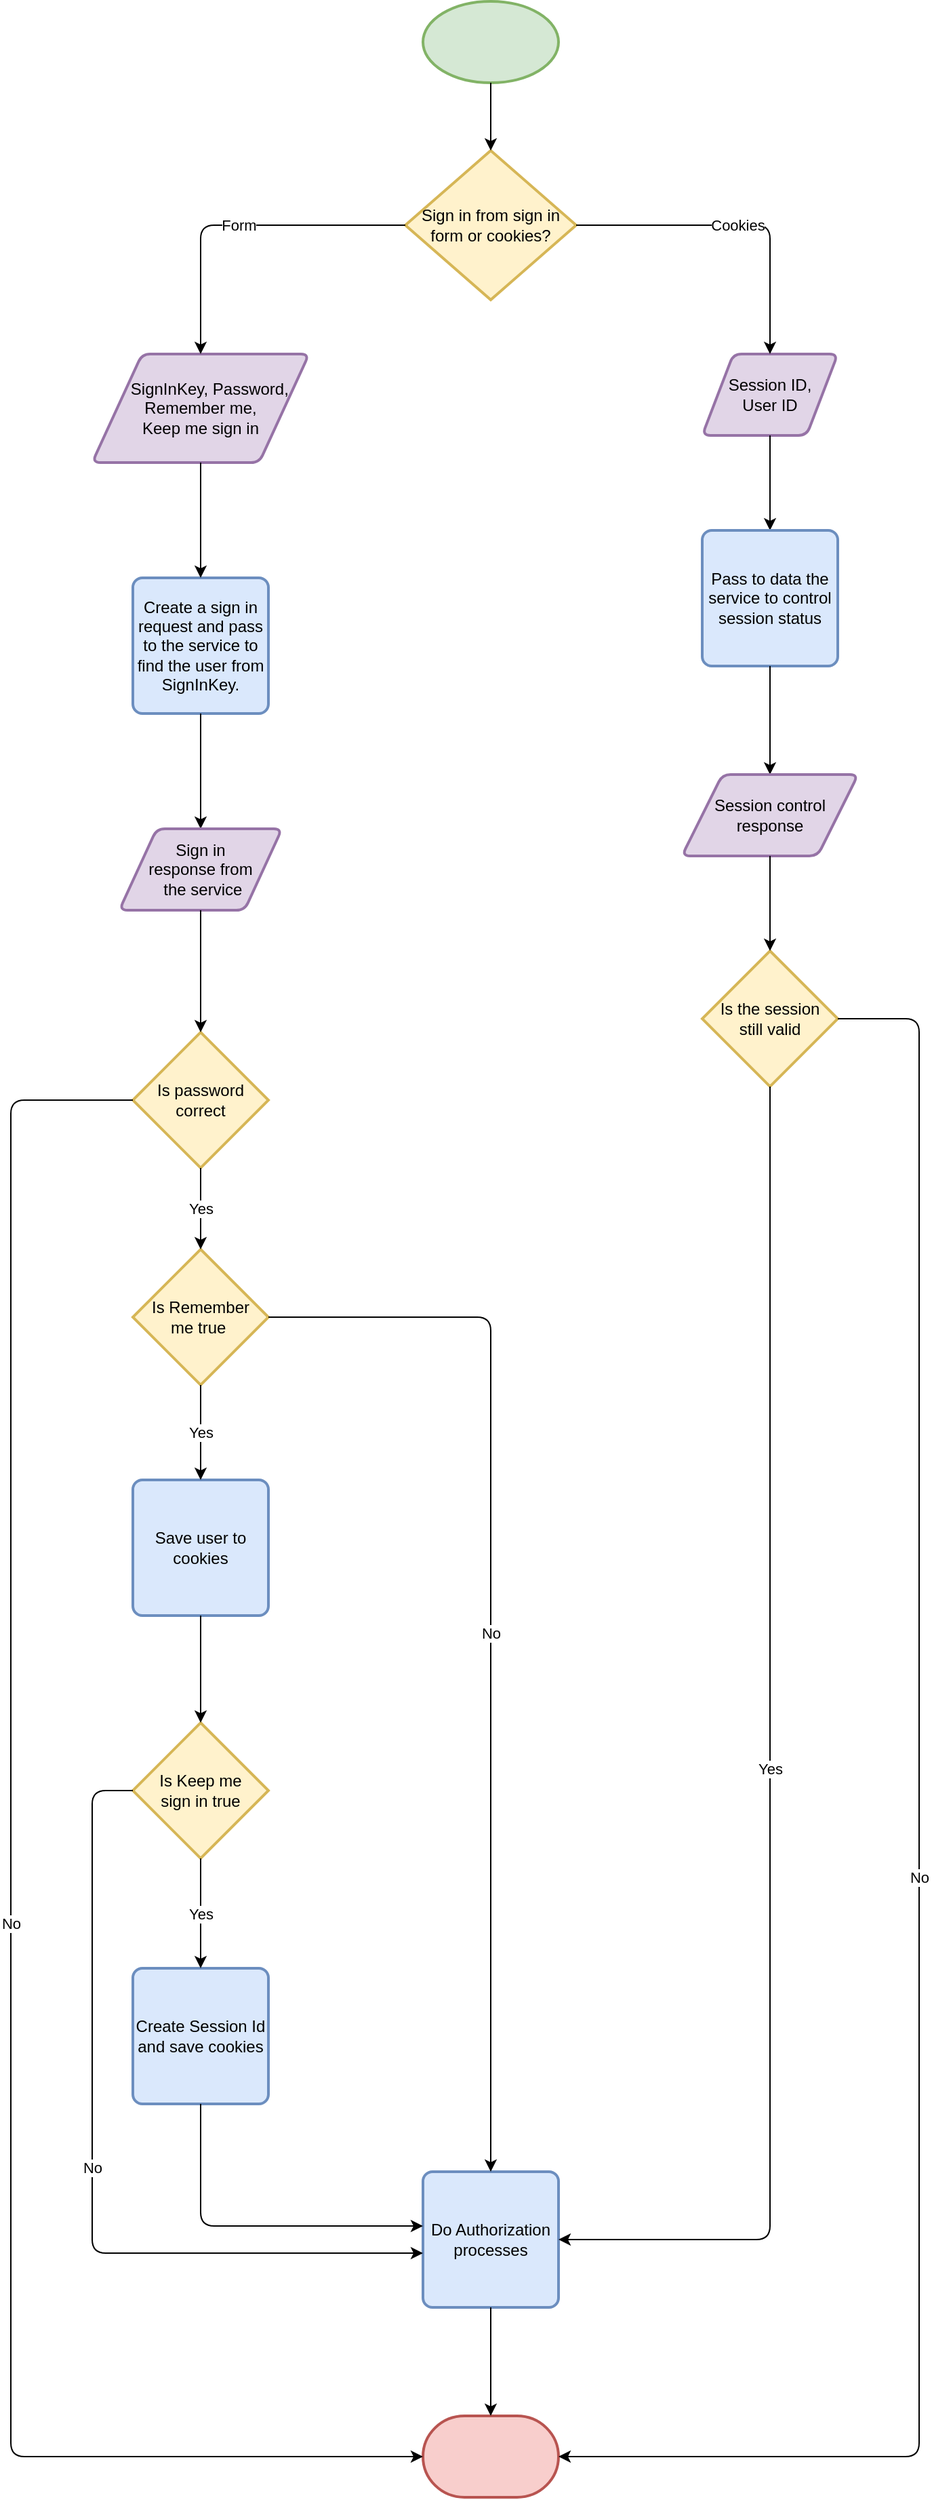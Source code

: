 <mxfile version="13.7.9" type="device"><diagram id="ZtFq8vdgT5EbmxiIu4eU" name="Page-1"><mxGraphModel dx="1323" dy="894" grid="1" gridSize="10" guides="1" tooltips="1" connect="1" arrows="1" fold="1" page="1" pageScale="1" pageWidth="827" pageHeight="1169" math="0" shadow="0"><root><mxCell id="0"/><mxCell id="1" parent="0"/><mxCell id="nTmnlZrJArRJ8cjO2hf8-1" value="" style="strokeWidth=2;html=1;shape=mxgraph.flowchart.start_1;whiteSpace=wrap;fillColor=#d5e8d4;strokeColor=#82b366;" vertex="1" parent="1"><mxGeometry x="364" y="60" width="100" height="60" as="geometry"/></mxCell><mxCell id="nTmnlZrJArRJ8cjO2hf8-3" value="Sign in from sign in form or cookies?" style="strokeWidth=2;html=1;shape=mxgraph.flowchart.decision;whiteSpace=wrap;fillColor=#fff2cc;strokeColor=#d6b656;" vertex="1" parent="1"><mxGeometry x="351" y="170" width="126" height="110" as="geometry"/></mxCell><mxCell id="nTmnlZrJArRJ8cjO2hf8-4" value="&amp;nbsp; &amp;nbsp; SignInKey, Password, Remember me,&lt;br&gt;Keep me sign in" style="shape=parallelogram;html=1;strokeWidth=2;perimeter=parallelogramPerimeter;whiteSpace=wrap;rounded=1;arcSize=12;size=0.23;fillColor=#e1d5e7;strokeColor=#9673a6;" vertex="1" parent="1"><mxGeometry x="120" y="320" width="160" height="80" as="geometry"/></mxCell><mxCell id="nTmnlZrJArRJ8cjO2hf8-5" value="" style="endArrow=classic;html=1;" edge="1" parent="1" source="nTmnlZrJArRJ8cjO2hf8-1" target="nTmnlZrJArRJ8cjO2hf8-3"><mxGeometry width="50" height="50" relative="1" as="geometry"><mxPoint x="240" y="200" as="sourcePoint"/><mxPoint x="290" y="150" as="targetPoint"/></mxGeometry></mxCell><mxCell id="nTmnlZrJArRJ8cjO2hf8-6" value="Session ID, &lt;br&gt;User ID" style="shape=parallelogram;html=1;strokeWidth=2;perimeter=parallelogramPerimeter;whiteSpace=wrap;rounded=1;arcSize=12;size=0.23;fillColor=#e1d5e7;strokeColor=#9673a6;" vertex="1" parent="1"><mxGeometry x="570" y="320" width="100" height="60" as="geometry"/></mxCell><mxCell id="nTmnlZrJArRJ8cjO2hf8-7" value="" style="endArrow=classic;html=1;edgeStyle=orthogonalEdgeStyle;" edge="1" parent="1" source="nTmnlZrJArRJ8cjO2hf8-3" target="nTmnlZrJArRJ8cjO2hf8-4"><mxGeometry relative="1" as="geometry"><mxPoint x="200" y="240" as="sourcePoint"/><mxPoint x="300" y="240" as="targetPoint"/></mxGeometry></mxCell><mxCell id="nTmnlZrJArRJ8cjO2hf8-8" value="Form" style="edgeLabel;resizable=0;html=1;align=center;verticalAlign=middle;" connectable="0" vertex="1" parent="nTmnlZrJArRJ8cjO2hf8-7"><mxGeometry relative="1" as="geometry"/></mxCell><mxCell id="nTmnlZrJArRJ8cjO2hf8-9" value="" style="endArrow=classic;html=1;edgeStyle=orthogonalEdgeStyle;" edge="1" parent="1" source="nTmnlZrJArRJ8cjO2hf8-3" target="nTmnlZrJArRJ8cjO2hf8-6"><mxGeometry relative="1" as="geometry"><mxPoint x="580" y="210" as="sourcePoint"/><mxPoint x="680" y="210" as="targetPoint"/></mxGeometry></mxCell><mxCell id="nTmnlZrJArRJ8cjO2hf8-10" value="Cookies" style="edgeLabel;resizable=0;html=1;align=center;verticalAlign=middle;" connectable="0" vertex="1" parent="nTmnlZrJArRJ8cjO2hf8-9"><mxGeometry relative="1" as="geometry"/></mxCell><mxCell id="nTmnlZrJArRJ8cjO2hf8-11" value="Create a sign in request and pass to the service to find the user from SignInKey." style="rounded=1;whiteSpace=wrap;html=1;absoluteArcSize=1;arcSize=14;strokeWidth=2;fillColor=#dae8fc;strokeColor=#6c8ebf;" vertex="1" parent="1"><mxGeometry x="150" y="485" width="100" height="100" as="geometry"/></mxCell><mxCell id="nTmnlZrJArRJ8cjO2hf8-12" value="Is password correct" style="strokeWidth=2;html=1;shape=mxgraph.flowchart.decision;whiteSpace=wrap;fillColor=#fff2cc;strokeColor=#d6b656;" vertex="1" parent="1"><mxGeometry x="150" y="820" width="100" height="100" as="geometry"/></mxCell><mxCell id="nTmnlZrJArRJ8cjO2hf8-13" value="Is Remember &lt;br&gt;me true&amp;nbsp;" style="strokeWidth=2;html=1;shape=mxgraph.flowchart.decision;whiteSpace=wrap;fillColor=#fff2cc;strokeColor=#d6b656;" vertex="1" parent="1"><mxGeometry x="150" y="980" width="100" height="100" as="geometry"/></mxCell><mxCell id="nTmnlZrJArRJ8cjO2hf8-14" value="Save user to cookies" style="rounded=1;whiteSpace=wrap;html=1;absoluteArcSize=1;arcSize=14;strokeWidth=2;fillColor=#dae8fc;strokeColor=#6c8ebf;" vertex="1" parent="1"><mxGeometry x="150" y="1150" width="100" height="100" as="geometry"/></mxCell><mxCell id="nTmnlZrJArRJ8cjO2hf8-15" value="Is Keep me &lt;br&gt;sign in true" style="strokeWidth=2;html=1;shape=mxgraph.flowchart.decision;whiteSpace=wrap;fillColor=#fff2cc;strokeColor=#d6b656;" vertex="1" parent="1"><mxGeometry x="150" y="1329" width="100" height="100" as="geometry"/></mxCell><mxCell id="nTmnlZrJArRJ8cjO2hf8-16" value="Create Session Id and save cookies" style="rounded=1;whiteSpace=wrap;html=1;absoluteArcSize=1;arcSize=14;strokeWidth=2;fillColor=#dae8fc;strokeColor=#6c8ebf;" vertex="1" parent="1"><mxGeometry x="150" y="1510" width="100" height="100" as="geometry"/></mxCell><mxCell id="nTmnlZrJArRJ8cjO2hf8-17" value="Is the session &lt;br&gt;still valid" style="strokeWidth=2;html=1;shape=mxgraph.flowchart.decision;whiteSpace=wrap;fillColor=#fff2cc;strokeColor=#d6b656;" vertex="1" parent="1"><mxGeometry x="570" y="760" width="100" height="100" as="geometry"/></mxCell><mxCell id="nTmnlZrJArRJ8cjO2hf8-18" value="Do Authorization processes" style="rounded=1;whiteSpace=wrap;html=1;absoluteArcSize=1;arcSize=14;strokeWidth=2;fillColor=#dae8fc;strokeColor=#6c8ebf;" vertex="1" parent="1"><mxGeometry x="364" y="1660" width="100" height="100" as="geometry"/></mxCell><mxCell id="nTmnlZrJArRJ8cjO2hf8-19" value="" style="strokeWidth=2;html=1;shape=mxgraph.flowchart.terminator;whiteSpace=wrap;fillColor=#f8cecc;strokeColor=#b85450;" vertex="1" parent="1"><mxGeometry x="364" y="1840" width="100" height="60" as="geometry"/></mxCell><mxCell id="nTmnlZrJArRJ8cjO2hf8-20" value="" style="endArrow=classic;html=1;" edge="1" parent="1" source="nTmnlZrJArRJ8cjO2hf8-18" target="nTmnlZrJArRJ8cjO2hf8-19"><mxGeometry width="50" height="50" relative="1" as="geometry"><mxPoint x="470" y="1850" as="sourcePoint"/><mxPoint x="520" y="1800" as="targetPoint"/></mxGeometry></mxCell><mxCell id="nTmnlZrJArRJ8cjO2hf8-21" value="" style="endArrow=classic;html=1;" edge="1" parent="1" source="nTmnlZrJArRJ8cjO2hf8-4" target="nTmnlZrJArRJ8cjO2hf8-11"><mxGeometry width="50" height="50" relative="1" as="geometry"><mxPoint x="370" y="540" as="sourcePoint"/><mxPoint x="420" y="490" as="targetPoint"/></mxGeometry></mxCell><mxCell id="nTmnlZrJArRJ8cjO2hf8-22" value="" style="endArrow=classic;html=1;" edge="1" parent="1" source="nTmnlZrJArRJ8cjO2hf8-6" target="nTmnlZrJArRJ8cjO2hf8-45"><mxGeometry width="50" height="50" relative="1" as="geometry"><mxPoint x="520" y="630" as="sourcePoint"/><mxPoint x="570" y="580" as="targetPoint"/></mxGeometry></mxCell><mxCell id="nTmnlZrJArRJ8cjO2hf8-23" value="" style="endArrow=classic;html=1;edgeStyle=orthogonalEdgeStyle;" edge="1" parent="1" source="nTmnlZrJArRJ8cjO2hf8-17" target="nTmnlZrJArRJ8cjO2hf8-18"><mxGeometry relative="1" as="geometry"><mxPoint x="580" y="640" as="sourcePoint"/><mxPoint x="620" y="1640" as="targetPoint"/><Array as="points"><mxPoint x="620" y="1710"/></Array></mxGeometry></mxCell><mxCell id="nTmnlZrJArRJ8cjO2hf8-24" value="Yes" style="edgeLabel;resizable=0;html=1;align=center;verticalAlign=middle;" connectable="0" vertex="1" parent="nTmnlZrJArRJ8cjO2hf8-23"><mxGeometry relative="1" as="geometry"/></mxCell><mxCell id="nTmnlZrJArRJ8cjO2hf8-25" value="" style="endArrow=classic;html=1;edgeStyle=orthogonalEdgeStyle;" edge="1" parent="1" source="nTmnlZrJArRJ8cjO2hf8-17" target="nTmnlZrJArRJ8cjO2hf8-19"><mxGeometry relative="1" as="geometry"><mxPoint x="700" y="590" as="sourcePoint"/><mxPoint x="650" y="1760" as="targetPoint"/><Array as="points"><mxPoint x="730" y="810"/><mxPoint x="730" y="1870"/></Array></mxGeometry></mxCell><mxCell id="nTmnlZrJArRJ8cjO2hf8-26" value="No" style="edgeLabel;resizable=0;html=1;align=center;verticalAlign=middle;" connectable="0" vertex="1" parent="nTmnlZrJArRJ8cjO2hf8-25"><mxGeometry relative="1" as="geometry"/></mxCell><mxCell id="nTmnlZrJArRJ8cjO2hf8-27" value="" style="endArrow=classic;html=1;edgeStyle=orthogonalEdgeStyle;" edge="1" parent="1" source="nTmnlZrJArRJ8cjO2hf8-16" target="nTmnlZrJArRJ8cjO2hf8-18"><mxGeometry width="50" height="50" relative="1" as="geometry"><mxPoint x="190" y="1730" as="sourcePoint"/><mxPoint x="240" y="1680" as="targetPoint"/><Array as="points"><mxPoint x="200" y="1700"/></Array></mxGeometry></mxCell><mxCell id="nTmnlZrJArRJ8cjO2hf8-28" value="" style="endArrow=classic;html=1;" edge="1" parent="1" source="nTmnlZrJArRJ8cjO2hf8-15" target="nTmnlZrJArRJ8cjO2hf8-16"><mxGeometry relative="1" as="geometry"><mxPoint x="300" y="1440" as="sourcePoint"/><mxPoint x="400" y="1440" as="targetPoint"/></mxGeometry></mxCell><mxCell id="nTmnlZrJArRJ8cjO2hf8-29" value="Yes" style="edgeLabel;resizable=0;html=1;align=center;verticalAlign=middle;" connectable="0" vertex="1" parent="nTmnlZrJArRJ8cjO2hf8-28"><mxGeometry relative="1" as="geometry"/></mxCell><mxCell id="nTmnlZrJArRJ8cjO2hf8-30" value="" style="endArrow=classic;html=1;edgeStyle=orthogonalEdgeStyle;" edge="1" parent="1" source="nTmnlZrJArRJ8cjO2hf8-15" target="nTmnlZrJArRJ8cjO2hf8-18"><mxGeometry relative="1" as="geometry"><mxPoint x="20" y="1540" as="sourcePoint"/><mxPoint x="90" y="1660" as="targetPoint"/><Array as="points"><mxPoint x="120" y="1379"/><mxPoint x="120" y="1720"/></Array></mxGeometry></mxCell><mxCell id="nTmnlZrJArRJ8cjO2hf8-31" value="No" style="edgeLabel;resizable=0;html=1;align=center;verticalAlign=middle;" connectable="0" vertex="1" parent="nTmnlZrJArRJ8cjO2hf8-30"><mxGeometry relative="1" as="geometry"/></mxCell><mxCell id="nTmnlZrJArRJ8cjO2hf8-32" value="" style="endArrow=classic;html=1;" edge="1" parent="1" source="nTmnlZrJArRJ8cjO2hf8-13" target="nTmnlZrJArRJ8cjO2hf8-14"><mxGeometry relative="1" as="geometry"><mxPoint x="20" y="1130" as="sourcePoint"/><mxPoint x="120" y="1130" as="targetPoint"/></mxGeometry></mxCell><mxCell id="nTmnlZrJArRJ8cjO2hf8-33" value="Yes" style="edgeLabel;resizable=0;html=1;align=center;verticalAlign=middle;" connectable="0" vertex="1" parent="nTmnlZrJArRJ8cjO2hf8-32"><mxGeometry relative="1" as="geometry"/></mxCell><mxCell id="nTmnlZrJArRJ8cjO2hf8-36" value="" style="endArrow=classic;html=1;" edge="1" parent="1" source="nTmnlZrJArRJ8cjO2hf8-14" target="nTmnlZrJArRJ8cjO2hf8-15"><mxGeometry width="50" height="50" relative="1" as="geometry"><mxPoint x="110" y="1340" as="sourcePoint"/><mxPoint x="160" y="1290" as="targetPoint"/></mxGeometry></mxCell><mxCell id="nTmnlZrJArRJ8cjO2hf8-38" value="" style="endArrow=classic;html=1;edgeStyle=orthogonalEdgeStyle;" edge="1" parent="1" source="nTmnlZrJArRJ8cjO2hf8-13" target="nTmnlZrJArRJ8cjO2hf8-18"><mxGeometry relative="1" as="geometry"><mxPoint x="400" y="1180" as="sourcePoint"/><mxPoint x="500" y="1180" as="targetPoint"/><Array as="points"><mxPoint x="414" y="1030"/></Array></mxGeometry></mxCell><mxCell id="nTmnlZrJArRJ8cjO2hf8-39" value="No" style="edgeLabel;resizable=0;html=1;align=center;verticalAlign=middle;" connectable="0" vertex="1" parent="nTmnlZrJArRJ8cjO2hf8-38"><mxGeometry relative="1" as="geometry"/></mxCell><mxCell id="nTmnlZrJArRJ8cjO2hf8-40" value="" style="endArrow=classic;html=1;" edge="1" parent="1" source="nTmnlZrJArRJ8cjO2hf8-12" target="nTmnlZrJArRJ8cjO2hf8-13"><mxGeometry relative="1" as="geometry"><mxPoint x="10" y="960" as="sourcePoint"/><mxPoint x="110" y="960" as="targetPoint"/></mxGeometry></mxCell><mxCell id="nTmnlZrJArRJ8cjO2hf8-41" value="Yes" style="edgeLabel;resizable=0;html=1;align=center;verticalAlign=middle;" connectable="0" vertex="1" parent="nTmnlZrJArRJ8cjO2hf8-40"><mxGeometry relative="1" as="geometry"/></mxCell><mxCell id="nTmnlZrJArRJ8cjO2hf8-42" value="" style="endArrow=classic;html=1;edgeStyle=orthogonalEdgeStyle;" edge="1" parent="1" source="nTmnlZrJArRJ8cjO2hf8-12" target="nTmnlZrJArRJ8cjO2hf8-19"><mxGeometry relative="1" as="geometry"><mxPoint x="80" y="960" as="sourcePoint"/><mxPoint x="180" y="960" as="targetPoint"/><Array as="points"><mxPoint x="60" y="870"/><mxPoint x="60" y="1870"/></Array></mxGeometry></mxCell><mxCell id="nTmnlZrJArRJ8cjO2hf8-43" value="No" style="edgeLabel;resizable=0;html=1;align=center;verticalAlign=middle;" connectable="0" vertex="1" parent="nTmnlZrJArRJ8cjO2hf8-42"><mxGeometry relative="1" as="geometry"/></mxCell><mxCell id="nTmnlZrJArRJ8cjO2hf8-44" value="" style="endArrow=classic;html=1;" edge="1" parent="1" source="nTmnlZrJArRJ8cjO2hf8-11" target="nTmnlZrJArRJ8cjO2hf8-47"><mxGeometry width="50" height="50" relative="1" as="geometry"><mxPoint x="70" y="690" as="sourcePoint"/><mxPoint x="120" y="640" as="targetPoint"/></mxGeometry></mxCell><mxCell id="nTmnlZrJArRJ8cjO2hf8-45" value="Pass to data the service to control session status" style="rounded=1;whiteSpace=wrap;html=1;absoluteArcSize=1;arcSize=14;strokeWidth=2;fillColor=#dae8fc;strokeColor=#6c8ebf;" vertex="1" parent="1"><mxGeometry x="570" y="450" width="100" height="100" as="geometry"/></mxCell><mxCell id="nTmnlZrJArRJ8cjO2hf8-46" value="" style="endArrow=classic;html=1;" edge="1" parent="1" source="nTmnlZrJArRJ8cjO2hf8-45" target="nTmnlZrJArRJ8cjO2hf8-50"><mxGeometry width="50" height="50" relative="1" as="geometry"><mxPoint x="500" y="620" as="sourcePoint"/><mxPoint x="550" y="570" as="targetPoint"/></mxGeometry></mxCell><mxCell id="nTmnlZrJArRJ8cjO2hf8-47" value="Sign in &lt;br&gt;response from&lt;br&gt;&amp;nbsp;the service" style="shape=parallelogram;html=1;strokeWidth=2;perimeter=parallelogramPerimeter;whiteSpace=wrap;rounded=1;arcSize=12;size=0.23;fillColor=#e1d5e7;strokeColor=#9673a6;" vertex="1" parent="1"><mxGeometry x="140" y="670" width="120" height="60" as="geometry"/></mxCell><mxCell id="nTmnlZrJArRJ8cjO2hf8-48" value="" style="endArrow=classic;html=1;" edge="1" parent="1" source="nTmnlZrJArRJ8cjO2hf8-47" target="nTmnlZrJArRJ8cjO2hf8-12"><mxGeometry width="50" height="50" relative="1" as="geometry"><mxPoint x="-20" y="850" as="sourcePoint"/><mxPoint x="30" y="800" as="targetPoint"/></mxGeometry></mxCell><mxCell id="nTmnlZrJArRJ8cjO2hf8-50" value="Session control response" style="shape=parallelogram;html=1;strokeWidth=2;perimeter=parallelogramPerimeter;whiteSpace=wrap;rounded=1;arcSize=12;size=0.23;fillColor=#e1d5e7;strokeColor=#9673a6;" vertex="1" parent="1"><mxGeometry x="555" y="630" width="130" height="60" as="geometry"/></mxCell><mxCell id="nTmnlZrJArRJ8cjO2hf8-51" value="" style="endArrow=classic;html=1;" edge="1" parent="1" source="nTmnlZrJArRJ8cjO2hf8-50" target="nTmnlZrJArRJ8cjO2hf8-17"><mxGeometry width="50" height="50" relative="1" as="geometry"><mxPoint x="520" y="760" as="sourcePoint"/><mxPoint x="570" y="710" as="targetPoint"/></mxGeometry></mxCell></root></mxGraphModel></diagram></mxfile>
